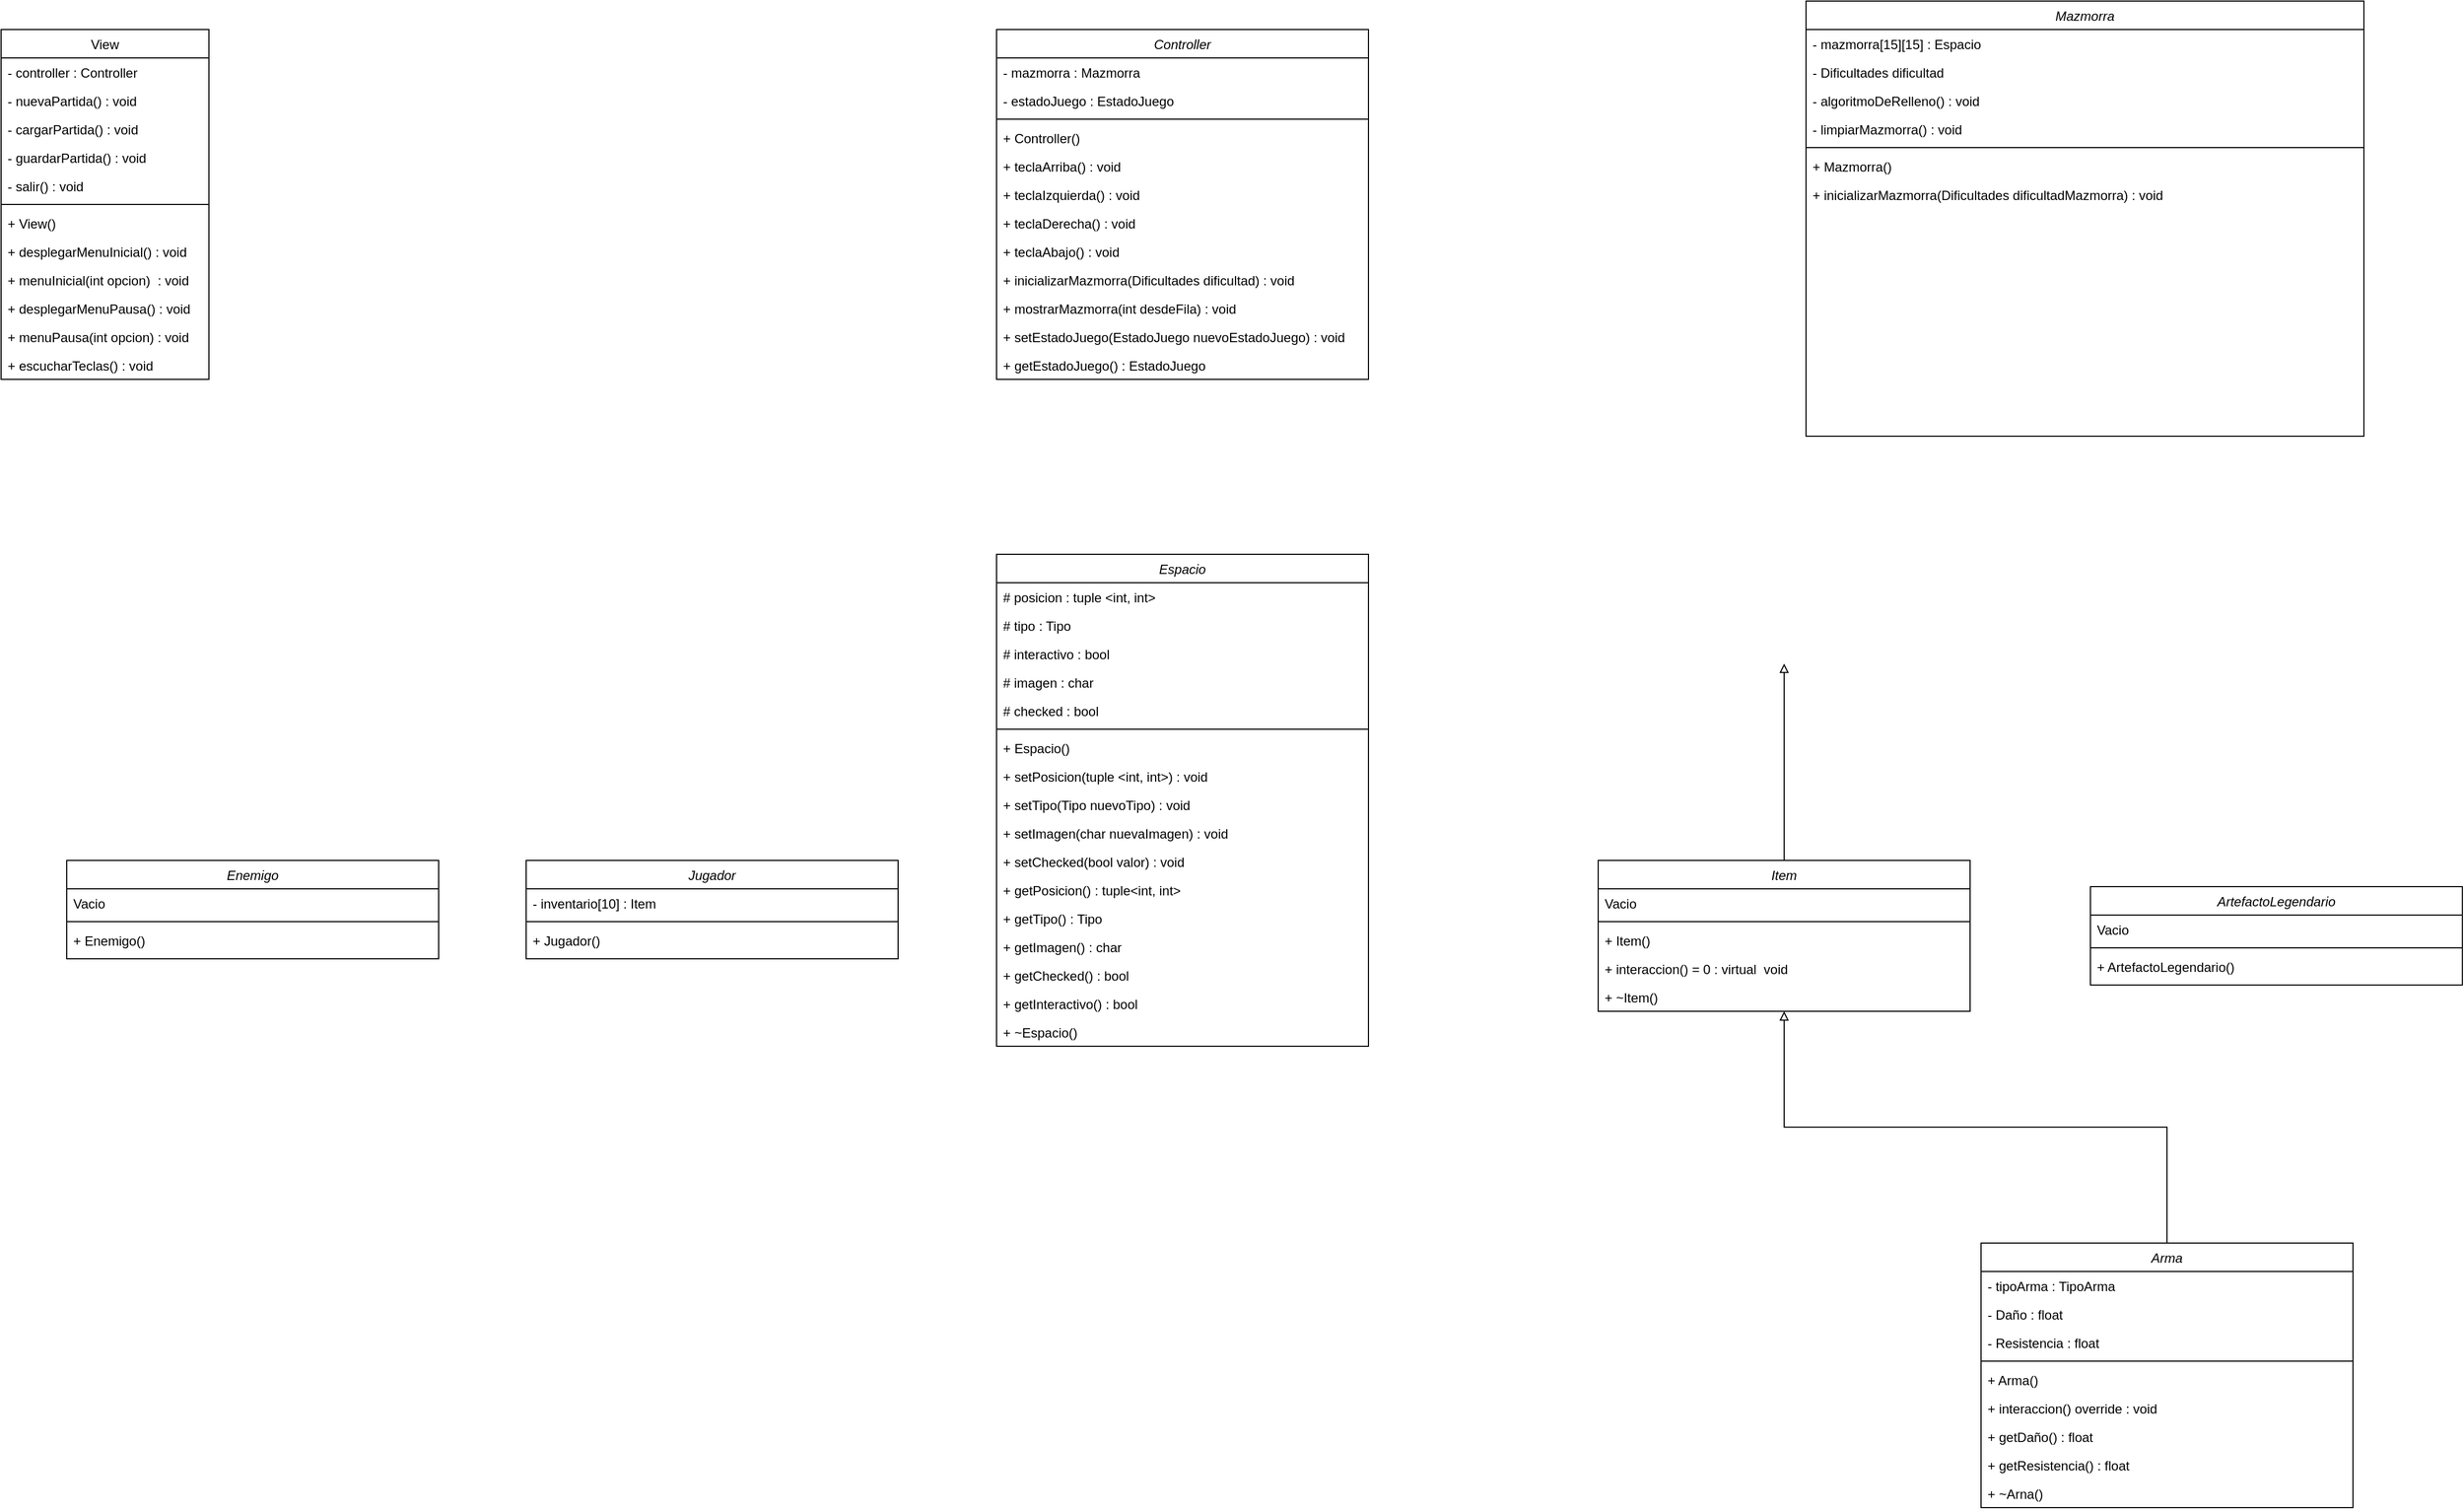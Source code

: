 <mxfile version="14.6.13" type="github">
  <diagram id="C5RBs43oDa-KdzZeNtuy" name="Page-1">
    <mxGraphModel dx="5540" dy="2410" grid="1" gridSize="10" guides="1" tooltips="1" connect="1" arrows="1" fold="1" page="1" pageScale="1" pageWidth="1200" pageHeight="1920" math="0" shadow="0">
      <root>
        <mxCell id="WIyWlLk6GJQsqaUBKTNV-0" />
        <mxCell id="WIyWlLk6GJQsqaUBKTNV-1" parent="WIyWlLk6GJQsqaUBKTNV-0" />
        <mxCell id="zkfFHV4jXpPFQw0GAbJ--0" value="Controller" style="swimlane;fontStyle=2;align=center;verticalAlign=top;childLayout=stackLayout;horizontal=1;startSize=26;horizontalStack=0;resizeParent=1;resizeLast=0;collapsible=1;marginBottom=0;rounded=0;shadow=0;strokeWidth=1;" parent="WIyWlLk6GJQsqaUBKTNV-1" vertex="1">
          <mxGeometry x="-170" y="120" width="340" height="320" as="geometry">
            <mxRectangle x="230" y="140" width="160" height="26" as="alternateBounds" />
          </mxGeometry>
        </mxCell>
        <mxCell id="zkfFHV4jXpPFQw0GAbJ--1" value="- mazmorra : Mazmorra " style="text;align=left;verticalAlign=top;spacingLeft=4;spacingRight=4;overflow=hidden;rotatable=0;points=[[0,0.5],[1,0.5]];portConstraint=eastwest;" parent="zkfFHV4jXpPFQw0GAbJ--0" vertex="1">
          <mxGeometry y="26" width="340" height="26" as="geometry" />
        </mxCell>
        <mxCell id="zkfFHV4jXpPFQw0GAbJ--3" value="- estadoJuego : EstadoJuego" style="text;align=left;verticalAlign=top;spacingLeft=4;spacingRight=4;overflow=hidden;rotatable=0;points=[[0,0.5],[1,0.5]];portConstraint=eastwest;rounded=0;shadow=0;html=0;" parent="zkfFHV4jXpPFQw0GAbJ--0" vertex="1">
          <mxGeometry y="52" width="340" height="26" as="geometry" />
        </mxCell>
        <mxCell id="zkfFHV4jXpPFQw0GAbJ--4" value="" style="line;html=1;strokeWidth=1;align=left;verticalAlign=middle;spacingTop=-1;spacingLeft=3;spacingRight=3;rotatable=0;labelPosition=right;points=[];portConstraint=eastwest;" parent="zkfFHV4jXpPFQw0GAbJ--0" vertex="1">
          <mxGeometry y="78" width="340" height="8" as="geometry" />
        </mxCell>
        <mxCell id="zkfFHV4jXpPFQw0GAbJ--5" value="+ Controller()" style="text;align=left;verticalAlign=top;spacingLeft=4;spacingRight=4;overflow=hidden;rotatable=0;points=[[0,0.5],[1,0.5]];portConstraint=eastwest;" parent="zkfFHV4jXpPFQw0GAbJ--0" vertex="1">
          <mxGeometry y="86" width="340" height="26" as="geometry" />
        </mxCell>
        <mxCell id="2GRMFaSBO9r2TRdRH1V8-9" value="+ teclaArriba() : void" style="text;align=left;verticalAlign=top;spacingLeft=4;spacingRight=4;overflow=hidden;rotatable=0;points=[[0,0.5],[1,0.5]];portConstraint=eastwest;" parent="zkfFHV4jXpPFQw0GAbJ--0" vertex="1">
          <mxGeometry y="112" width="340" height="26" as="geometry" />
        </mxCell>
        <mxCell id="2GRMFaSBO9r2TRdRH1V8-10" value="+ teclaIzquierda() : void" style="text;align=left;verticalAlign=top;spacingLeft=4;spacingRight=4;overflow=hidden;rotatable=0;points=[[0,0.5],[1,0.5]];portConstraint=eastwest;" parent="zkfFHV4jXpPFQw0GAbJ--0" vertex="1">
          <mxGeometry y="138" width="340" height="26" as="geometry" />
        </mxCell>
        <mxCell id="2GRMFaSBO9r2TRdRH1V8-11" value="+ teclaDerecha() : void" style="text;align=left;verticalAlign=top;spacingLeft=4;spacingRight=4;overflow=hidden;rotatable=0;points=[[0,0.5],[1,0.5]];portConstraint=eastwest;" parent="zkfFHV4jXpPFQw0GAbJ--0" vertex="1">
          <mxGeometry y="164" width="340" height="26" as="geometry" />
        </mxCell>
        <mxCell id="2GRMFaSBO9r2TRdRH1V8-12" value="+ teclaAbajo() : void" style="text;align=left;verticalAlign=top;spacingLeft=4;spacingRight=4;overflow=hidden;rotatable=0;points=[[0,0.5],[1,0.5]];portConstraint=eastwest;" parent="zkfFHV4jXpPFQw0GAbJ--0" vertex="1">
          <mxGeometry y="190" width="340" height="26" as="geometry" />
        </mxCell>
        <mxCell id="2GRMFaSBO9r2TRdRH1V8-13" value="+ inicializarMazmorra(Dificultades dificultad) : void" style="text;align=left;verticalAlign=top;spacingLeft=4;spacingRight=4;overflow=hidden;rotatable=0;points=[[0,0.5],[1,0.5]];portConstraint=eastwest;" parent="zkfFHV4jXpPFQw0GAbJ--0" vertex="1">
          <mxGeometry y="216" width="340" height="26" as="geometry" />
        </mxCell>
        <mxCell id="2GRMFaSBO9r2TRdRH1V8-14" value="+ mostrarMazmorra(int desdeFila) : void" style="text;align=left;verticalAlign=top;spacingLeft=4;spacingRight=4;overflow=hidden;rotatable=0;points=[[0,0.5],[1,0.5]];portConstraint=eastwest;" parent="zkfFHV4jXpPFQw0GAbJ--0" vertex="1">
          <mxGeometry y="242" width="340" height="26" as="geometry" />
        </mxCell>
        <mxCell id="2GRMFaSBO9r2TRdRH1V8-15" value="+ setEstadoJuego(EstadoJuego nuevoEstadoJuego) : void" style="text;align=left;verticalAlign=top;spacingLeft=4;spacingRight=4;overflow=hidden;rotatable=0;points=[[0,0.5],[1,0.5]];portConstraint=eastwest;" parent="zkfFHV4jXpPFQw0GAbJ--0" vertex="1">
          <mxGeometry y="268" width="340" height="26" as="geometry" />
        </mxCell>
        <mxCell id="2GRMFaSBO9r2TRdRH1V8-16" value="+ getEstadoJuego() : EstadoJuego " style="text;align=left;verticalAlign=top;spacingLeft=4;spacingRight=4;overflow=hidden;rotatable=0;points=[[0,0.5],[1,0.5]];portConstraint=eastwest;" parent="zkfFHV4jXpPFQw0GAbJ--0" vertex="1">
          <mxGeometry y="294" width="340" height="26" as="geometry" />
        </mxCell>
        <mxCell id="zkfFHV4jXpPFQw0GAbJ--17" value="View" style="swimlane;fontStyle=0;align=center;verticalAlign=top;childLayout=stackLayout;horizontal=1;startSize=26;horizontalStack=0;resizeParent=1;resizeLast=0;collapsible=1;marginBottom=0;rounded=0;shadow=0;strokeWidth=1;" parent="WIyWlLk6GJQsqaUBKTNV-1" vertex="1">
          <mxGeometry x="-1080" y="120" width="190" height="320" as="geometry">
            <mxRectangle x="550" y="140" width="160" height="26" as="alternateBounds" />
          </mxGeometry>
        </mxCell>
        <mxCell id="zkfFHV4jXpPFQw0GAbJ--18" value="- controller : Controller " style="text;align=left;verticalAlign=top;spacingLeft=4;spacingRight=4;overflow=hidden;rotatable=0;points=[[0,0.5],[1,0.5]];portConstraint=eastwest;" parent="zkfFHV4jXpPFQw0GAbJ--17" vertex="1">
          <mxGeometry y="26" width="190" height="26" as="geometry" />
        </mxCell>
        <mxCell id="zkfFHV4jXpPFQw0GAbJ--20" value="- nuevaPartida() : void" style="text;align=left;verticalAlign=top;spacingLeft=4;spacingRight=4;overflow=hidden;rotatable=0;points=[[0,0.5],[1,0.5]];portConstraint=eastwest;rounded=0;shadow=0;html=0;" parent="zkfFHV4jXpPFQw0GAbJ--17" vertex="1">
          <mxGeometry y="52" width="190" height="26" as="geometry" />
        </mxCell>
        <mxCell id="zkfFHV4jXpPFQw0GAbJ--21" value="- cargarPartida() : void" style="text;align=left;verticalAlign=top;spacingLeft=4;spacingRight=4;overflow=hidden;rotatable=0;points=[[0,0.5],[1,0.5]];portConstraint=eastwest;rounded=0;shadow=0;html=0;" parent="zkfFHV4jXpPFQw0GAbJ--17" vertex="1">
          <mxGeometry y="78" width="190" height="26" as="geometry" />
        </mxCell>
        <mxCell id="zkfFHV4jXpPFQw0GAbJ--22" value="- guardarPartida() : void" style="text;align=left;verticalAlign=top;spacingLeft=4;spacingRight=4;overflow=hidden;rotatable=0;points=[[0,0.5],[1,0.5]];portConstraint=eastwest;rounded=0;shadow=0;html=0;" parent="zkfFHV4jXpPFQw0GAbJ--17" vertex="1">
          <mxGeometry y="104" width="190" height="26" as="geometry" />
        </mxCell>
        <mxCell id="2GRMFaSBO9r2TRdRH1V8-0" value="- salir() : void" style="text;align=left;verticalAlign=top;spacingLeft=4;spacingRight=4;overflow=hidden;rotatable=0;points=[[0,0.5],[1,0.5]];portConstraint=eastwest;rounded=0;shadow=0;html=0;" parent="zkfFHV4jXpPFQw0GAbJ--17" vertex="1">
          <mxGeometry y="130" width="190" height="26" as="geometry" />
        </mxCell>
        <mxCell id="zkfFHV4jXpPFQw0GAbJ--23" value="" style="line;html=1;strokeWidth=1;align=left;verticalAlign=middle;spacingTop=-1;spacingLeft=3;spacingRight=3;rotatable=0;labelPosition=right;points=[];portConstraint=eastwest;" parent="zkfFHV4jXpPFQw0GAbJ--17" vertex="1">
          <mxGeometry y="156" width="190" height="8" as="geometry" />
        </mxCell>
        <mxCell id="zkfFHV4jXpPFQw0GAbJ--24" value="+ View()" style="text;align=left;verticalAlign=top;spacingLeft=4;spacingRight=4;overflow=hidden;rotatable=0;points=[[0,0.5],[1,0.5]];portConstraint=eastwest;" parent="zkfFHV4jXpPFQw0GAbJ--17" vertex="1">
          <mxGeometry y="164" width="190" height="26" as="geometry" />
        </mxCell>
        <mxCell id="zkfFHV4jXpPFQw0GAbJ--25" value="+ desplegarMenuInicial() : void" style="text;align=left;verticalAlign=top;spacingLeft=4;spacingRight=4;overflow=hidden;rotatable=0;points=[[0,0.5],[1,0.5]];portConstraint=eastwest;" parent="zkfFHV4jXpPFQw0GAbJ--17" vertex="1">
          <mxGeometry y="190" width="190" height="26" as="geometry" />
        </mxCell>
        <mxCell id="2GRMFaSBO9r2TRdRH1V8-1" value="+ menuInicial(int opcion)  : void" style="text;align=left;verticalAlign=top;spacingLeft=4;spacingRight=4;overflow=hidden;rotatable=0;points=[[0,0.5],[1,0.5]];portConstraint=eastwest;" parent="zkfFHV4jXpPFQw0GAbJ--17" vertex="1">
          <mxGeometry y="216" width="190" height="26" as="geometry" />
        </mxCell>
        <mxCell id="2GRMFaSBO9r2TRdRH1V8-2" value="+ desplegarMenuPausa() : void" style="text;align=left;verticalAlign=top;spacingLeft=4;spacingRight=4;overflow=hidden;rotatable=0;points=[[0,0.5],[1,0.5]];portConstraint=eastwest;" parent="zkfFHV4jXpPFQw0GAbJ--17" vertex="1">
          <mxGeometry y="242" width="190" height="26" as="geometry" />
        </mxCell>
        <mxCell id="2GRMFaSBO9r2TRdRH1V8-4" value="+ menuPausa(int opcion) : void" style="text;align=left;verticalAlign=top;spacingLeft=4;spacingRight=4;overflow=hidden;rotatable=0;points=[[0,0.5],[1,0.5]];portConstraint=eastwest;" parent="zkfFHV4jXpPFQw0GAbJ--17" vertex="1">
          <mxGeometry y="268" width="190" height="26" as="geometry" />
        </mxCell>
        <mxCell id="2GRMFaSBO9r2TRdRH1V8-8" value="+ escucharTeclas() : void" style="text;align=left;verticalAlign=top;spacingLeft=4;spacingRight=4;overflow=hidden;rotatable=0;points=[[0,0.5],[1,0.5]];portConstraint=eastwest;" parent="zkfFHV4jXpPFQw0GAbJ--17" vertex="1">
          <mxGeometry y="294" width="190" height="26" as="geometry" />
        </mxCell>
        <mxCell id="2GRMFaSBO9r2TRdRH1V8-110" style="edgeStyle=orthogonalEdgeStyle;rounded=0;orthogonalLoop=1;jettySize=auto;html=1;exitX=0.5;exitY=0;exitDx=0;exitDy=0;endArrow=block;endFill=0;" parent="WIyWlLk6GJQsqaUBKTNV-1" source="2GRMFaSBO9r2TRdRH1V8-17" target="2GRMFaSBO9r2TRdRH1V8-61" edge="1">
          <mxGeometry relative="1" as="geometry" />
        </mxCell>
        <mxCell id="2GRMFaSBO9r2TRdRH1V8-17" value="Arma" style="swimlane;fontStyle=2;align=center;verticalAlign=top;childLayout=stackLayout;horizontal=1;startSize=26;horizontalStack=0;resizeParent=1;resizeLast=0;collapsible=1;marginBottom=0;rounded=0;shadow=0;strokeWidth=1;" parent="WIyWlLk6GJQsqaUBKTNV-1" vertex="1">
          <mxGeometry x="730" y="1230" width="340" height="242" as="geometry">
            <mxRectangle x="230" y="140" width="160" height="26" as="alternateBounds" />
          </mxGeometry>
        </mxCell>
        <mxCell id="8JtLp7bPuvOUU39rvz76-6" value="- tipoArma : TipoArma" style="text;align=left;verticalAlign=top;spacingLeft=4;spacingRight=4;overflow=hidden;rotatable=0;points=[[0,0.5],[1,0.5]];portConstraint=eastwest;" vertex="1" parent="2GRMFaSBO9r2TRdRH1V8-17">
          <mxGeometry y="26" width="340" height="26" as="geometry" />
        </mxCell>
        <mxCell id="8JtLp7bPuvOUU39rvz76-5" value="- Daño : float" style="text;align=left;verticalAlign=top;spacingLeft=4;spacingRight=4;overflow=hidden;rotatable=0;points=[[0,0.5],[1,0.5]];portConstraint=eastwest;" vertex="1" parent="2GRMFaSBO9r2TRdRH1V8-17">
          <mxGeometry y="52" width="340" height="26" as="geometry" />
        </mxCell>
        <mxCell id="2GRMFaSBO9r2TRdRH1V8-18" value="- Resistencia : float" style="text;align=left;verticalAlign=top;spacingLeft=4;spacingRight=4;overflow=hidden;rotatable=0;points=[[0,0.5],[1,0.5]];portConstraint=eastwest;" parent="2GRMFaSBO9r2TRdRH1V8-17" vertex="1">
          <mxGeometry y="78" width="340" height="26" as="geometry" />
        </mxCell>
        <mxCell id="2GRMFaSBO9r2TRdRH1V8-20" value="" style="line;html=1;strokeWidth=1;align=left;verticalAlign=middle;spacingTop=-1;spacingLeft=3;spacingRight=3;rotatable=0;labelPosition=right;points=[];portConstraint=eastwest;" parent="2GRMFaSBO9r2TRdRH1V8-17" vertex="1">
          <mxGeometry y="104" width="340" height="8" as="geometry" />
        </mxCell>
        <mxCell id="8JtLp7bPuvOUU39rvz76-4" value="+ Arma()" style="text;align=left;verticalAlign=top;spacingLeft=4;spacingRight=4;overflow=hidden;rotatable=0;points=[[0,0.5],[1,0.5]];portConstraint=eastwest;" vertex="1" parent="2GRMFaSBO9r2TRdRH1V8-17">
          <mxGeometry y="112" width="340" height="26" as="geometry" />
        </mxCell>
        <mxCell id="8JtLp7bPuvOUU39rvz76-10" value="+ interaccion() override : void" style="text;align=left;verticalAlign=top;spacingLeft=4;spacingRight=4;overflow=hidden;rotatable=0;points=[[0,0.5],[1,0.5]];portConstraint=eastwest;" vertex="1" parent="2GRMFaSBO9r2TRdRH1V8-17">
          <mxGeometry y="138" width="340" height="26" as="geometry" />
        </mxCell>
        <mxCell id="8JtLp7bPuvOUU39rvz76-11" value="+ getDaño() : float" style="text;align=left;verticalAlign=top;spacingLeft=4;spacingRight=4;overflow=hidden;rotatable=0;points=[[0,0.5],[1,0.5]];portConstraint=eastwest;" vertex="1" parent="2GRMFaSBO9r2TRdRH1V8-17">
          <mxGeometry y="164" width="340" height="26" as="geometry" />
        </mxCell>
        <mxCell id="8JtLp7bPuvOUU39rvz76-61" value="+ getResistencia() : float" style="text;align=left;verticalAlign=top;spacingLeft=4;spacingRight=4;overflow=hidden;rotatable=0;points=[[0,0.5],[1,0.5]];portConstraint=eastwest;" vertex="1" parent="2GRMFaSBO9r2TRdRH1V8-17">
          <mxGeometry y="190" width="340" height="26" as="geometry" />
        </mxCell>
        <mxCell id="2GRMFaSBO9r2TRdRH1V8-21" value="+ ~Arna()" style="text;align=left;verticalAlign=top;spacingLeft=4;spacingRight=4;overflow=hidden;rotatable=0;points=[[0,0.5],[1,0.5]];portConstraint=eastwest;" parent="2GRMFaSBO9r2TRdRH1V8-17" vertex="1">
          <mxGeometry y="216" width="340" height="26" as="geometry" />
        </mxCell>
        <mxCell id="2GRMFaSBO9r2TRdRH1V8-31" value="ArtefactoLegendario" style="swimlane;fontStyle=2;align=center;verticalAlign=top;childLayout=stackLayout;horizontal=1;startSize=26;horizontalStack=0;resizeParent=1;resizeLast=0;collapsible=1;marginBottom=0;rounded=0;shadow=0;strokeWidth=1;" parent="WIyWlLk6GJQsqaUBKTNV-1" vertex="1">
          <mxGeometry x="830" y="904" width="340" height="90" as="geometry">
            <mxRectangle x="230" y="140" width="160" height="26" as="alternateBounds" />
          </mxGeometry>
        </mxCell>
        <mxCell id="2GRMFaSBO9r2TRdRH1V8-32" value="Vacio" style="text;align=left;verticalAlign=top;spacingLeft=4;spacingRight=4;overflow=hidden;rotatable=0;points=[[0,0.5],[1,0.5]];portConstraint=eastwest;" parent="2GRMFaSBO9r2TRdRH1V8-31" vertex="1">
          <mxGeometry y="26" width="340" height="26" as="geometry" />
        </mxCell>
        <mxCell id="2GRMFaSBO9r2TRdRH1V8-33" value="" style="line;html=1;strokeWidth=1;align=left;verticalAlign=middle;spacingTop=-1;spacingLeft=3;spacingRight=3;rotatable=0;labelPosition=right;points=[];portConstraint=eastwest;" parent="2GRMFaSBO9r2TRdRH1V8-31" vertex="1">
          <mxGeometry y="52" width="340" height="8" as="geometry" />
        </mxCell>
        <mxCell id="2GRMFaSBO9r2TRdRH1V8-34" value="+ ArtefactoLegendario()" style="text;align=left;verticalAlign=top;spacingLeft=4;spacingRight=4;overflow=hidden;rotatable=0;points=[[0,0.5],[1,0.5]];portConstraint=eastwest;" parent="2GRMFaSBO9r2TRdRH1V8-31" vertex="1">
          <mxGeometry y="60" width="340" height="26" as="geometry" />
        </mxCell>
        <mxCell id="8JtLp7bPuvOUU39rvz76-16" style="edgeStyle=orthogonalEdgeStyle;rounded=0;orthogonalLoop=1;jettySize=auto;html=1;exitX=0.5;exitY=0;exitDx=0;exitDy=0;endArrow=block;endFill=0;" edge="1" parent="WIyWlLk6GJQsqaUBKTNV-1" source="2GRMFaSBO9r2TRdRH1V8-35" target="2GRMFaSBO9r2TRdRH1V8-95">
          <mxGeometry relative="1" as="geometry" />
        </mxCell>
        <mxCell id="2GRMFaSBO9r2TRdRH1V8-35" value="Enemigo" style="swimlane;fontStyle=2;align=center;verticalAlign=top;childLayout=stackLayout;horizontal=1;startSize=26;horizontalStack=0;resizeParent=1;resizeLast=0;collapsible=1;marginBottom=0;rounded=0;shadow=0;strokeWidth=1;" parent="WIyWlLk6GJQsqaUBKTNV-1" vertex="1">
          <mxGeometry x="-1020" y="880" width="340" height="90" as="geometry">
            <mxRectangle x="230" y="140" width="160" height="26" as="alternateBounds" />
          </mxGeometry>
        </mxCell>
        <mxCell id="2GRMFaSBO9r2TRdRH1V8-36" value="Vacio" style="text;align=left;verticalAlign=top;spacingLeft=4;spacingRight=4;overflow=hidden;rotatable=0;points=[[0,0.5],[1,0.5]];portConstraint=eastwest;" parent="2GRMFaSBO9r2TRdRH1V8-35" vertex="1">
          <mxGeometry y="26" width="340" height="26" as="geometry" />
        </mxCell>
        <mxCell id="2GRMFaSBO9r2TRdRH1V8-37" value="" style="line;html=1;strokeWidth=1;align=left;verticalAlign=middle;spacingTop=-1;spacingLeft=3;spacingRight=3;rotatable=0;labelPosition=right;points=[];portConstraint=eastwest;" parent="2GRMFaSBO9r2TRdRH1V8-35" vertex="1">
          <mxGeometry y="52" width="340" height="8" as="geometry" />
        </mxCell>
        <mxCell id="2GRMFaSBO9r2TRdRH1V8-38" value="+ Enemigo()" style="text;align=left;verticalAlign=top;spacingLeft=4;spacingRight=4;overflow=hidden;rotatable=0;points=[[0,0.5],[1,0.5]];portConstraint=eastwest;" parent="2GRMFaSBO9r2TRdRH1V8-35" vertex="1">
          <mxGeometry y="60" width="340" height="26" as="geometry" />
        </mxCell>
        <mxCell id="2GRMFaSBO9r2TRdRH1V8-104" style="edgeStyle=orthogonalEdgeStyle;rounded=0;orthogonalLoop=1;jettySize=auto;html=1;exitX=0.5;exitY=0;exitDx=0;exitDy=0;endArrow=diamondThin;endFill=0;" parent="WIyWlLk6GJQsqaUBKTNV-1" source="2GRMFaSBO9r2TRdRH1V8-39" target="2GRMFaSBO9r2TRdRH1V8-87" edge="1">
          <mxGeometry relative="1" as="geometry">
            <Array as="points">
              <mxPoint y="530" />
              <mxPoint x="825" y="530" />
            </Array>
          </mxGeometry>
        </mxCell>
        <mxCell id="2GRMFaSBO9r2TRdRH1V8-39" value="Espacio" style="swimlane;fontStyle=2;align=center;verticalAlign=top;childLayout=stackLayout;horizontal=1;startSize=26;horizontalStack=0;resizeParent=1;resizeLast=0;collapsible=1;marginBottom=0;rounded=0;shadow=0;strokeWidth=1;" parent="WIyWlLk6GJQsqaUBKTNV-1" vertex="1">
          <mxGeometry x="-170" y="600" width="340" height="450" as="geometry">
            <mxRectangle x="230" y="140" width="160" height="26" as="alternateBounds" />
          </mxGeometry>
        </mxCell>
        <mxCell id="2GRMFaSBO9r2TRdRH1V8-44" value="# posicion : tuple &lt;int, int&gt;" style="text;align=left;verticalAlign=top;spacingLeft=4;spacingRight=4;overflow=hidden;rotatable=0;points=[[0,0.5],[1,0.5]];portConstraint=eastwest;" parent="2GRMFaSBO9r2TRdRH1V8-39" vertex="1">
          <mxGeometry y="26" width="340" height="26" as="geometry" />
        </mxCell>
        <mxCell id="2GRMFaSBO9r2TRdRH1V8-45" value="# tipo : Tipo" style="text;align=left;verticalAlign=top;spacingLeft=4;spacingRight=4;overflow=hidden;rotatable=0;points=[[0,0.5],[1,0.5]];portConstraint=eastwest;" parent="2GRMFaSBO9r2TRdRH1V8-39" vertex="1">
          <mxGeometry y="52" width="340" height="26" as="geometry" />
        </mxCell>
        <mxCell id="2GRMFaSBO9r2TRdRH1V8-46" value="# interactivo : bool" style="text;align=left;verticalAlign=top;spacingLeft=4;spacingRight=4;overflow=hidden;rotatable=0;points=[[0,0.5],[1,0.5]];portConstraint=eastwest;" parent="2GRMFaSBO9r2TRdRH1V8-39" vertex="1">
          <mxGeometry y="78" width="340" height="26" as="geometry" />
        </mxCell>
        <mxCell id="2GRMFaSBO9r2TRdRH1V8-47" value="# imagen : char" style="text;align=left;verticalAlign=top;spacingLeft=4;spacingRight=4;overflow=hidden;rotatable=0;points=[[0,0.5],[1,0.5]];portConstraint=eastwest;" parent="2GRMFaSBO9r2TRdRH1V8-39" vertex="1">
          <mxGeometry y="104" width="340" height="26" as="geometry" />
        </mxCell>
        <mxCell id="2GRMFaSBO9r2TRdRH1V8-40" value="# checked : bool" style="text;align=left;verticalAlign=top;spacingLeft=4;spacingRight=4;overflow=hidden;rotatable=0;points=[[0,0.5],[1,0.5]];portConstraint=eastwest;" parent="2GRMFaSBO9r2TRdRH1V8-39" vertex="1">
          <mxGeometry y="130" width="340" height="26" as="geometry" />
        </mxCell>
        <mxCell id="2GRMFaSBO9r2TRdRH1V8-41" value="" style="line;html=1;strokeWidth=1;align=left;verticalAlign=middle;spacingTop=-1;spacingLeft=3;spacingRight=3;rotatable=0;labelPosition=right;points=[];portConstraint=eastwest;" parent="2GRMFaSBO9r2TRdRH1V8-39" vertex="1">
          <mxGeometry y="156" width="340" height="8" as="geometry" />
        </mxCell>
        <mxCell id="2GRMFaSBO9r2TRdRH1V8-48" value="+ Espacio()" style="text;align=left;verticalAlign=top;spacingLeft=4;spacingRight=4;overflow=hidden;rotatable=0;points=[[0,0.5],[1,0.5]];portConstraint=eastwest;" parent="2GRMFaSBO9r2TRdRH1V8-39" vertex="1">
          <mxGeometry y="164" width="340" height="26" as="geometry" />
        </mxCell>
        <mxCell id="2GRMFaSBO9r2TRdRH1V8-49" value="+ setPosicion(tuple &lt;int, int&gt;) : void" style="text;align=left;verticalAlign=top;spacingLeft=4;spacingRight=4;overflow=hidden;rotatable=0;points=[[0,0.5],[1,0.5]];portConstraint=eastwest;" parent="2GRMFaSBO9r2TRdRH1V8-39" vertex="1">
          <mxGeometry y="190" width="340" height="26" as="geometry" />
        </mxCell>
        <mxCell id="2GRMFaSBO9r2TRdRH1V8-50" value="+ setTipo(Tipo nuevoTipo) : void" style="text;align=left;verticalAlign=top;spacingLeft=4;spacingRight=4;overflow=hidden;rotatable=0;points=[[0,0.5],[1,0.5]];portConstraint=eastwest;" parent="2GRMFaSBO9r2TRdRH1V8-39" vertex="1">
          <mxGeometry y="216" width="340" height="26" as="geometry" />
        </mxCell>
        <mxCell id="2GRMFaSBO9r2TRdRH1V8-51" value="+ setImagen(char nuevaImagen) : void" style="text;align=left;verticalAlign=top;spacingLeft=4;spacingRight=4;overflow=hidden;rotatable=0;points=[[0,0.5],[1,0.5]];portConstraint=eastwest;" parent="2GRMFaSBO9r2TRdRH1V8-39" vertex="1">
          <mxGeometry y="242" width="340" height="26" as="geometry" />
        </mxCell>
        <mxCell id="2GRMFaSBO9r2TRdRH1V8-52" value="+ setChecked(bool valor) : void" style="text;align=left;verticalAlign=top;spacingLeft=4;spacingRight=4;overflow=hidden;rotatable=0;points=[[0,0.5],[1,0.5]];portConstraint=eastwest;" parent="2GRMFaSBO9r2TRdRH1V8-39" vertex="1">
          <mxGeometry y="268" width="340" height="26" as="geometry" />
        </mxCell>
        <mxCell id="2GRMFaSBO9r2TRdRH1V8-53" value="+ getPosicion() : tuple&lt;int, int&gt;" style="text;align=left;verticalAlign=top;spacingLeft=4;spacingRight=4;overflow=hidden;rotatable=0;points=[[0,0.5],[1,0.5]];portConstraint=eastwest;" parent="2GRMFaSBO9r2TRdRH1V8-39" vertex="1">
          <mxGeometry y="294" width="340" height="26" as="geometry" />
        </mxCell>
        <mxCell id="2GRMFaSBO9r2TRdRH1V8-54" value="+ getTipo() : Tipo" style="text;align=left;verticalAlign=top;spacingLeft=4;spacingRight=4;overflow=hidden;rotatable=0;points=[[0,0.5],[1,0.5]];portConstraint=eastwest;" parent="2GRMFaSBO9r2TRdRH1V8-39" vertex="1">
          <mxGeometry y="320" width="340" height="26" as="geometry" />
        </mxCell>
        <mxCell id="2GRMFaSBO9r2TRdRH1V8-55" value="+ getImagen() : char" style="text;align=left;verticalAlign=top;spacingLeft=4;spacingRight=4;overflow=hidden;rotatable=0;points=[[0,0.5],[1,0.5]];portConstraint=eastwest;" parent="2GRMFaSBO9r2TRdRH1V8-39" vertex="1">
          <mxGeometry y="346" width="340" height="26" as="geometry" />
        </mxCell>
        <mxCell id="2GRMFaSBO9r2TRdRH1V8-56" value="+ getChecked() : bool" style="text;align=left;verticalAlign=top;spacingLeft=4;spacingRight=4;overflow=hidden;rotatable=0;points=[[0,0.5],[1,0.5]];portConstraint=eastwest;" parent="2GRMFaSBO9r2TRdRH1V8-39" vertex="1">
          <mxGeometry y="372" width="340" height="26" as="geometry" />
        </mxCell>
        <mxCell id="2GRMFaSBO9r2TRdRH1V8-57" value="+ getInteractivo() : bool&#xa; " style="text;align=left;verticalAlign=top;spacingLeft=4;spacingRight=4;overflow=hidden;rotatable=0;points=[[0,0.5],[1,0.5]];portConstraint=eastwest;" parent="2GRMFaSBO9r2TRdRH1V8-39" vertex="1">
          <mxGeometry y="398" width="340" height="26" as="geometry" />
        </mxCell>
        <mxCell id="2GRMFaSBO9r2TRdRH1V8-42" value="+ ~Espacio() " style="text;align=left;verticalAlign=top;spacingLeft=4;spacingRight=4;overflow=hidden;rotatable=0;points=[[0,0.5],[1,0.5]];portConstraint=eastwest;" parent="2GRMFaSBO9r2TRdRH1V8-39" vertex="1">
          <mxGeometry y="424" width="340" height="26" as="geometry" />
        </mxCell>
        <mxCell id="2GRMFaSBO9r2TRdRH1V8-114" style="edgeStyle=orthogonalEdgeStyle;rounded=0;orthogonalLoop=1;jettySize=auto;html=1;exitX=0.5;exitY=0;exitDx=0;exitDy=0;endArrow=block;endFill=0;" parent="WIyWlLk6GJQsqaUBKTNV-1" source="2GRMFaSBO9r2TRdRH1V8-61" edge="1">
          <mxGeometry relative="1" as="geometry">
            <mxPoint x="550" y="700" as="targetPoint" />
          </mxGeometry>
        </mxCell>
        <mxCell id="2GRMFaSBO9r2TRdRH1V8-61" value="Item" style="swimlane;fontStyle=2;align=center;verticalAlign=top;childLayout=stackLayout;horizontal=1;startSize=26;horizontalStack=0;resizeParent=1;resizeLast=0;collapsible=1;marginBottom=0;rounded=0;shadow=0;strokeWidth=1;" parent="WIyWlLk6GJQsqaUBKTNV-1" vertex="1">
          <mxGeometry x="380" y="880" width="340" height="138" as="geometry">
            <mxRectangle x="230" y="140" width="160" height="26" as="alternateBounds" />
          </mxGeometry>
        </mxCell>
        <mxCell id="2GRMFaSBO9r2TRdRH1V8-62" value="Vacio" style="text;align=left;verticalAlign=top;spacingLeft=4;spacingRight=4;overflow=hidden;rotatable=0;points=[[0,0.5],[1,0.5]];portConstraint=eastwest;" parent="2GRMFaSBO9r2TRdRH1V8-61" vertex="1">
          <mxGeometry y="26" width="340" height="26" as="geometry" />
        </mxCell>
        <mxCell id="2GRMFaSBO9r2TRdRH1V8-63" value="" style="line;html=1;strokeWidth=1;align=left;verticalAlign=middle;spacingTop=-1;spacingLeft=3;spacingRight=3;rotatable=0;labelPosition=right;points=[];portConstraint=eastwest;" parent="2GRMFaSBO9r2TRdRH1V8-61" vertex="1">
          <mxGeometry y="52" width="340" height="8" as="geometry" />
        </mxCell>
        <mxCell id="2GRMFaSBO9r2TRdRH1V8-71" value="+ Item()" style="text;align=left;verticalAlign=top;spacingLeft=4;spacingRight=4;overflow=hidden;rotatable=0;points=[[0,0.5],[1,0.5]];portConstraint=eastwest;" parent="2GRMFaSBO9r2TRdRH1V8-61" vertex="1">
          <mxGeometry y="60" width="340" height="26" as="geometry" />
        </mxCell>
        <mxCell id="2GRMFaSBO9r2TRdRH1V8-72" value="+ interaccion() = 0 : virtual  void" style="text;align=left;verticalAlign=top;spacingLeft=4;spacingRight=4;overflow=hidden;rotatable=0;points=[[0,0.5],[1,0.5]];portConstraint=eastwest;" parent="2GRMFaSBO9r2TRdRH1V8-61" vertex="1">
          <mxGeometry y="86" width="340" height="26" as="geometry" />
        </mxCell>
        <mxCell id="2GRMFaSBO9r2TRdRH1V8-64" value="+ ~Item()" style="text;align=left;verticalAlign=top;spacingLeft=4;spacingRight=4;overflow=hidden;rotatable=0;points=[[0,0.5],[1,0.5]];portConstraint=eastwest;" parent="2GRMFaSBO9r2TRdRH1V8-61" vertex="1">
          <mxGeometry y="112" width="340" height="26" as="geometry" />
        </mxCell>
        <mxCell id="8JtLp7bPuvOUU39rvz76-17" style="edgeStyle=orthogonalEdgeStyle;rounded=0;orthogonalLoop=1;jettySize=auto;html=1;exitX=0.5;exitY=0;exitDx=0;exitDy=0;endArrow=block;endFill=0;" edge="1" parent="WIyWlLk6GJQsqaUBKTNV-1" source="2GRMFaSBO9r2TRdRH1V8-65" target="2GRMFaSBO9r2TRdRH1V8-95">
          <mxGeometry relative="1" as="geometry" />
        </mxCell>
        <mxCell id="2GRMFaSBO9r2TRdRH1V8-65" value="Jugador" style="swimlane;fontStyle=2;align=center;verticalAlign=top;childLayout=stackLayout;horizontal=1;startSize=26;horizontalStack=0;resizeParent=1;resizeLast=0;collapsible=1;marginBottom=0;rounded=0;shadow=0;strokeWidth=1;" parent="WIyWlLk6GJQsqaUBKTNV-1" vertex="1">
          <mxGeometry x="-600" y="880" width="340" height="90" as="geometry">
            <mxRectangle x="230" y="140" width="160" height="26" as="alternateBounds" />
          </mxGeometry>
        </mxCell>
        <mxCell id="2GRMFaSBO9r2TRdRH1V8-66" value="- inventario[10] : Item" style="text;align=left;verticalAlign=top;spacingLeft=4;spacingRight=4;overflow=hidden;rotatable=0;points=[[0,0.5],[1,0.5]];portConstraint=eastwest;" parent="2GRMFaSBO9r2TRdRH1V8-65" vertex="1">
          <mxGeometry y="26" width="340" height="26" as="geometry" />
        </mxCell>
        <mxCell id="2GRMFaSBO9r2TRdRH1V8-67" value="" style="line;html=1;strokeWidth=1;align=left;verticalAlign=middle;spacingTop=-1;spacingLeft=3;spacingRight=3;rotatable=0;labelPosition=right;points=[];portConstraint=eastwest;" parent="2GRMFaSBO9r2TRdRH1V8-65" vertex="1">
          <mxGeometry y="52" width="340" height="8" as="geometry" />
        </mxCell>
        <mxCell id="2GRMFaSBO9r2TRdRH1V8-68" value="+ Jugador()" style="text;align=left;verticalAlign=top;spacingLeft=4;spacingRight=4;overflow=hidden;rotatable=0;points=[[0,0.5],[1,0.5]];portConstraint=eastwest;" parent="2GRMFaSBO9r2TRdRH1V8-65" vertex="1">
          <mxGeometry y="60" width="340" height="26" as="geometry" />
        </mxCell>
        <mxCell id="2GRMFaSBO9r2TRdRH1V8-73" value="Mazmorra" style="swimlane;fontStyle=2;align=center;verticalAlign=top;childLayout=stackLayout;horizontal=1;startSize=26;horizontalStack=0;resizeParent=1;resizeLast=0;collapsible=1;marginBottom=0;rounded=0;shadow=0;strokeWidth=1;" parent="WIyWlLk6GJQsqaUBKTNV-1" vertex="1">
          <mxGeometry x="570" y="94" width="510" height="398" as="geometry">
            <mxRectangle x="230" y="140" width="160" height="26" as="alternateBounds" />
          </mxGeometry>
        </mxCell>
        <mxCell id="2GRMFaSBO9r2TRdRH1V8-81" value="- mazmorra[15][15] : Espacio" style="text;align=left;verticalAlign=top;spacingLeft=4;spacingRight=4;overflow=hidden;rotatable=0;points=[[0,0.5],[1,0.5]];portConstraint=eastwest;" parent="2GRMFaSBO9r2TRdRH1V8-73" vertex="1">
          <mxGeometry y="26" width="510" height="26" as="geometry" />
        </mxCell>
        <mxCell id="2GRMFaSBO9r2TRdRH1V8-82" value="- Dificultades dificultad" style="text;align=left;verticalAlign=top;spacingLeft=4;spacingRight=4;overflow=hidden;rotatable=0;points=[[0,0.5],[1,0.5]];portConstraint=eastwest;" parent="2GRMFaSBO9r2TRdRH1V8-73" vertex="1">
          <mxGeometry y="52" width="510" height="26" as="geometry" />
        </mxCell>
        <mxCell id="2GRMFaSBO9r2TRdRH1V8-83" value="- algoritmoDeRelleno() : void" style="text;align=left;verticalAlign=top;spacingLeft=4;spacingRight=4;overflow=hidden;rotatable=0;points=[[0,0.5],[1,0.5]];portConstraint=eastwest;" parent="2GRMFaSBO9r2TRdRH1V8-73" vertex="1">
          <mxGeometry y="78" width="510" height="26" as="geometry" />
        </mxCell>
        <mxCell id="2GRMFaSBO9r2TRdRH1V8-74" value="- limpiarMazmorra() : void" style="text;align=left;verticalAlign=top;spacingLeft=4;spacingRight=4;overflow=hidden;rotatable=0;points=[[0,0.5],[1,0.5]];portConstraint=eastwest;" parent="2GRMFaSBO9r2TRdRH1V8-73" vertex="1">
          <mxGeometry y="104" width="510" height="26" as="geometry" />
        </mxCell>
        <mxCell id="2GRMFaSBO9r2TRdRH1V8-75" value="" style="line;html=1;strokeWidth=1;align=left;verticalAlign=middle;spacingTop=-1;spacingLeft=3;spacingRight=3;rotatable=0;labelPosition=right;points=[];portConstraint=eastwest;" parent="2GRMFaSBO9r2TRdRH1V8-73" vertex="1">
          <mxGeometry y="130" width="510" height="8" as="geometry" />
        </mxCell>
        <mxCell id="2GRMFaSBO9r2TRdRH1V8-84" value="+ Mazmorra()" style="text;align=left;verticalAlign=top;spacingLeft=4;spacingRight=4;overflow=hidden;rotatable=0;points=[[0,0.5],[1,0.5]];portConstraint=eastwest;" parent="2GRMFaSBO9r2TRdRH1V8-73" vertex="1">
          <mxGeometry y="138" width="510" height="26" as="geometry" />
        </mxCell>
        <mxCell id="2GRMFaSBO9r2TRdRH1V8-85" value="+ inicializarMazmorra(Dificultades dificultadMazmorra) : void " style="text;align=left;verticalAlign=top;spacingLeft=4;spacingRight=4;overflow=hidden;rotatable=0;points=[[0,0.5],[1,0.5]];portConstraint=eastwest;" parent="2GRMFaSBO9r2TRdRH1V8-73" vertex="1">
          <mxGeometry y="164" width="510" height="26" as="geometry" />
        </mxCell>
        <mxCell id="2GRMFaSBO9r2TRdRH1V8-86" value="+ actualizarPosicionMazmorra(